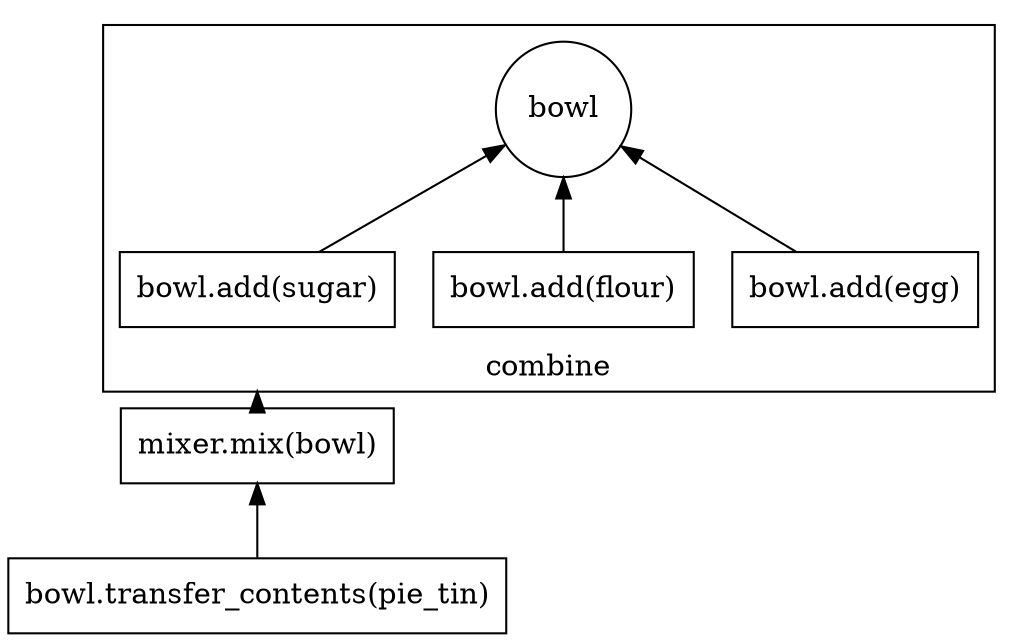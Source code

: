 digraph crust {
  rankdir=BT
  ordering=out
  compound=true 

  node [shape=circle]  bowl
  node [shape=rectangle]
  subgraph clusterCombine {
    label=combine
    "bowl.add(egg)"   -> bowl
    "bowl.add(flour)" -> bowl
    "bowl.add(sugar)" -> bowl
  }
  "mixer.mix(bowl)" -> "bowl.add(sugar)" [ lhead=clusterCombine ]
  "bowl.transfer_contents(pie_tin)" -> "mixer.mix(bowl)"
}
